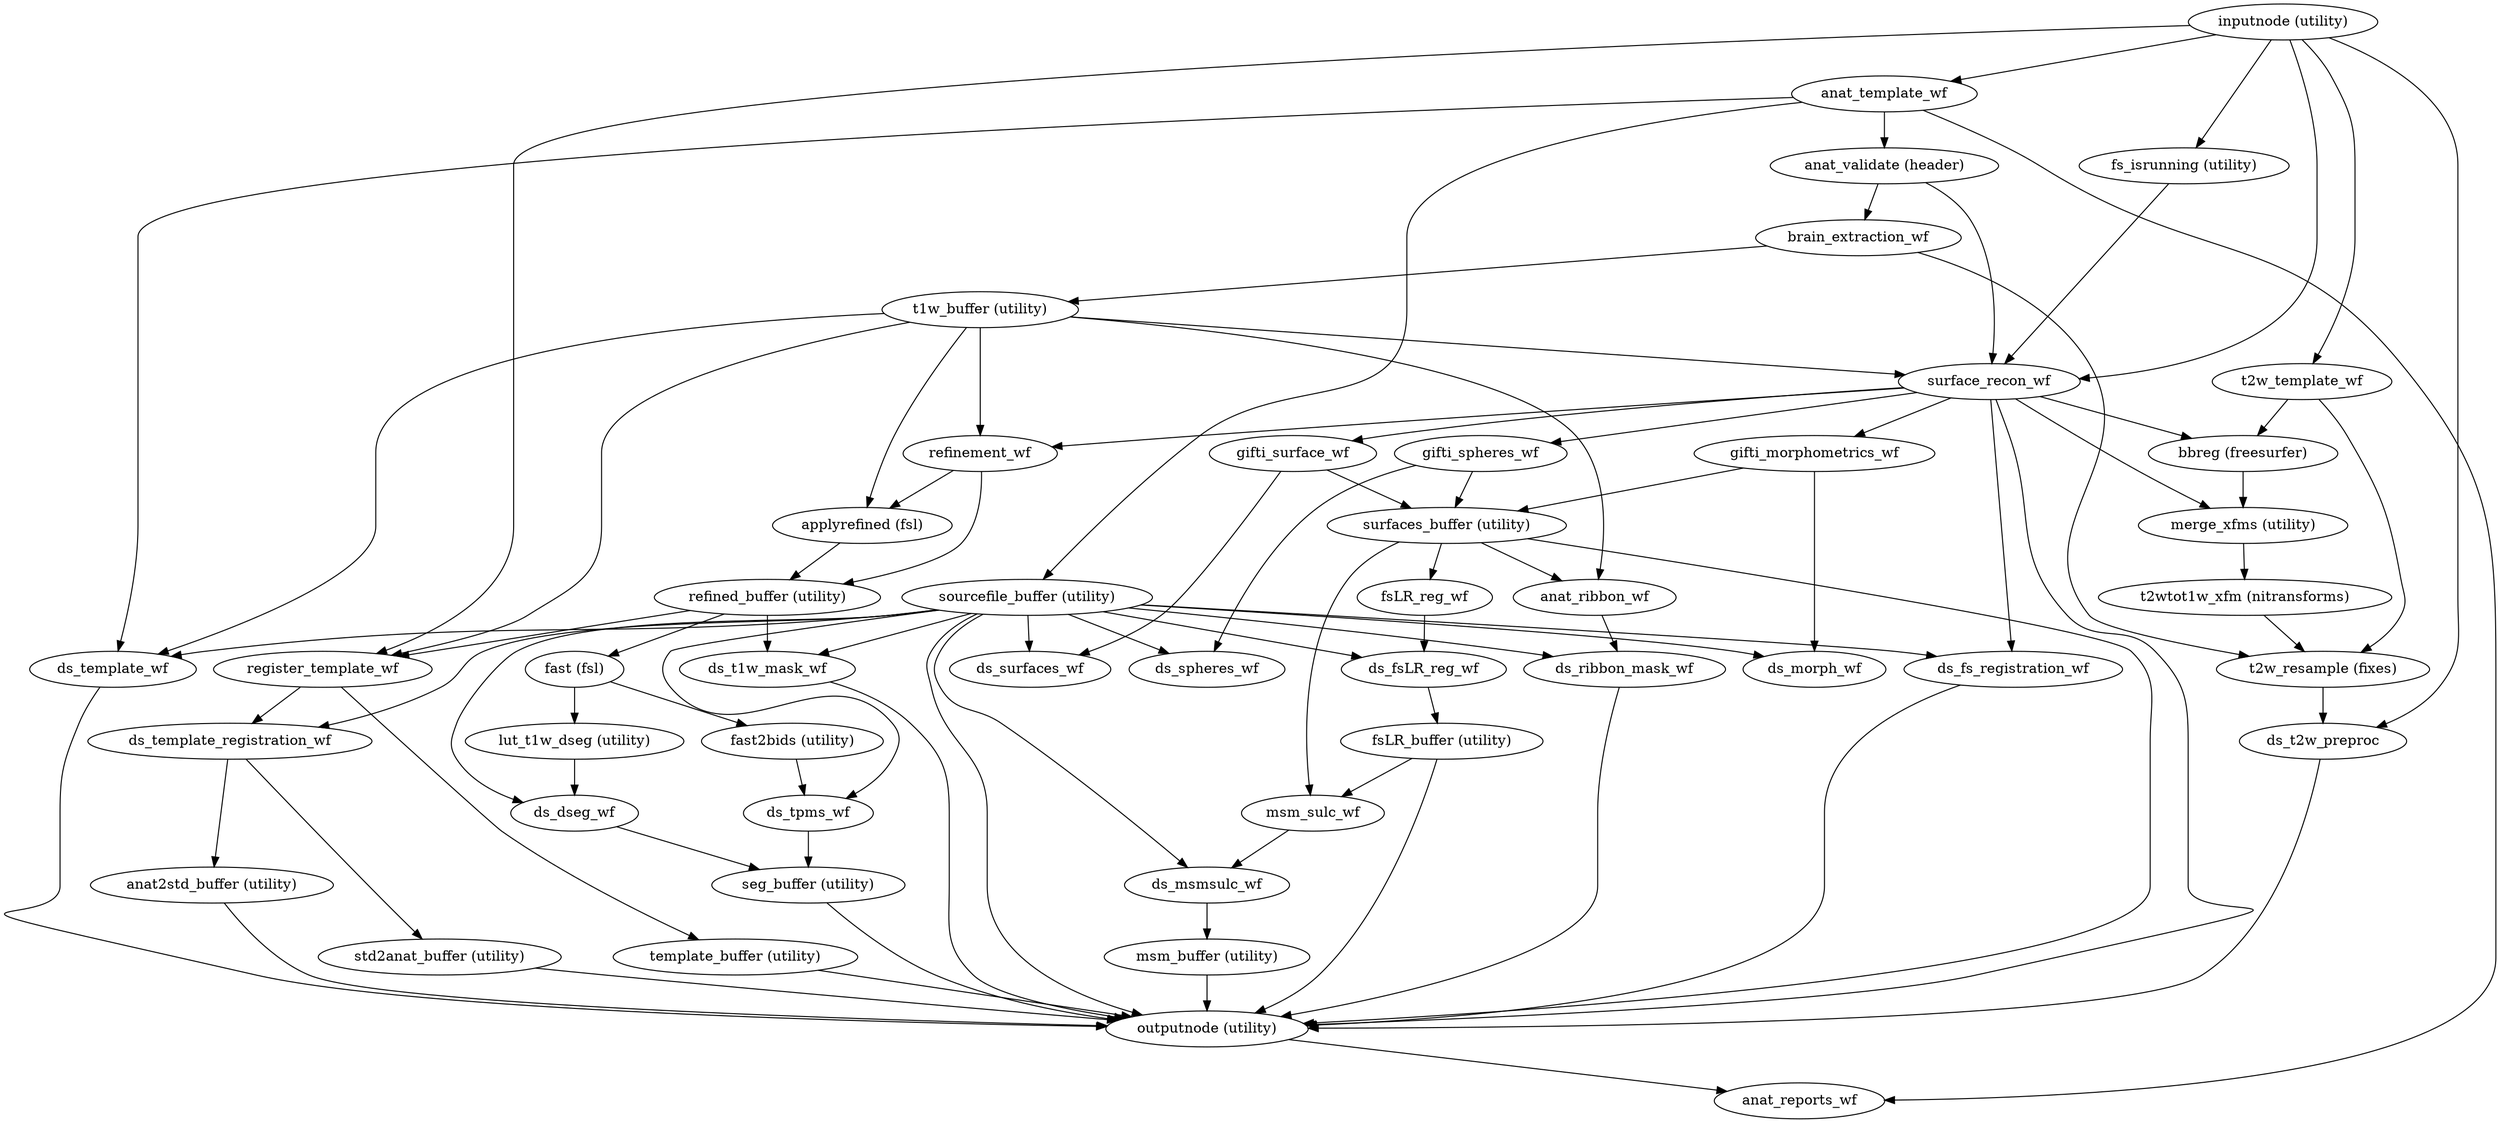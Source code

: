 strict digraph  {
"inputnode (utility)";
"anat_template_wf";
"register_template_wf";
"fs_isrunning (utility)";
"surface_recon_wf";
"t2w_template_wf";
"ds_t2w_preproc";
"seg_buffer (utility)";
"outputnode (utility)";
"anat_reports_wf";
"anat2std_buffer (utility)";
"std2anat_buffer (utility)";
"template_buffer (utility)";
"sourcefile_buffer (utility)";
"ds_template_wf";
"ds_t1w_mask_wf";
"ds_dseg_wf";
"ds_tpms_wf";
"ds_template_registration_wf";
"ds_fs_registration_wf";
"ds_surfaces_wf";
"ds_spheres_wf";
"ds_morph_wf";
"ds_ribbon_mask_wf";
"ds_fsLR_reg_wf";
"ds_msmsulc_wf";
"surfaces_buffer (utility)";
"anat_ribbon_wf";
"fsLR_reg_wf";
"msm_sulc_wf";
"fsLR_buffer (utility)";
"msm_buffer (utility)";
"anat_validate (header)";
"brain_extraction_wf";
"t1w_buffer (utility)";
"refinement_wf";
"applyrefined (fsl)";
"t2w_resample (fixes)";
"refined_buffer (utility)";
"fast (fsl)";
"lut_t1w_dseg (utility)";
"fast2bids (utility)";
"bbreg (freesurfer)";
"merge_xfms (utility)";
"gifti_surface_wf";
"gifti_spheres_wf";
"gifti_morphometrics_wf";
"t2wtot1w_xfm (nitransforms)";
"inputnode (utility)" -> "anat_template_wf";
"inputnode (utility)" -> "register_template_wf";
"inputnode (utility)" -> "fs_isrunning (utility)";
"inputnode (utility)" -> "surface_recon_wf";
"inputnode (utility)" -> "t2w_template_wf";
"inputnode (utility)" -> "ds_t2w_preproc";
"anat_template_wf" -> "anat_validate (header)";
"anat_template_wf" -> "sourcefile_buffer (utility)";
"anat_template_wf" -> "anat_reports_wf";
"anat_template_wf" -> "ds_template_wf";
"register_template_wf" -> "ds_template_registration_wf";
"register_template_wf" -> "template_buffer (utility)";
"fs_isrunning (utility)" -> "surface_recon_wf";
"surface_recon_wf" -> "outputnode (utility)";
"surface_recon_wf" -> "ds_fs_registration_wf";
"surface_recon_wf" -> "refinement_wf";
"surface_recon_wf" -> "bbreg (freesurfer)";
"surface_recon_wf" -> "merge_xfms (utility)";
"surface_recon_wf" -> "gifti_surface_wf";
"surface_recon_wf" -> "gifti_spheres_wf";
"surface_recon_wf" -> "gifti_morphometrics_wf";
"t2w_template_wf" -> "bbreg (freesurfer)";
"t2w_template_wf" -> "t2w_resample (fixes)";
"ds_t2w_preproc" -> "outputnode (utility)";
"seg_buffer (utility)" -> "outputnode (utility)";
"outputnode (utility)" -> "anat_reports_wf";
"anat2std_buffer (utility)" -> "outputnode (utility)";
"std2anat_buffer (utility)" -> "outputnode (utility)";
"template_buffer (utility)" -> "outputnode (utility)";
"sourcefile_buffer (utility)" -> "outputnode (utility)";
"sourcefile_buffer (utility)" -> "ds_template_wf";
"sourcefile_buffer (utility)" -> "ds_t1w_mask_wf";
"sourcefile_buffer (utility)" -> "ds_dseg_wf";
"sourcefile_buffer (utility)" -> "ds_tpms_wf";
"sourcefile_buffer (utility)" -> "ds_template_registration_wf";
"sourcefile_buffer (utility)" -> "ds_fs_registration_wf";
"sourcefile_buffer (utility)" -> "ds_surfaces_wf";
"sourcefile_buffer (utility)" -> "ds_spheres_wf";
"sourcefile_buffer (utility)" -> "ds_morph_wf";
"sourcefile_buffer (utility)" -> "ds_ribbon_mask_wf";
"sourcefile_buffer (utility)" -> "ds_fsLR_reg_wf";
"sourcefile_buffer (utility)" -> "ds_msmsulc_wf";
"ds_template_wf" -> "outputnode (utility)";
"ds_t1w_mask_wf" -> "outputnode (utility)";
"ds_dseg_wf" -> "seg_buffer (utility)";
"ds_tpms_wf" -> "seg_buffer (utility)";
"ds_template_registration_wf" -> "std2anat_buffer (utility)";
"ds_template_registration_wf" -> "anat2std_buffer (utility)";
"ds_fs_registration_wf" -> "outputnode (utility)";
"ds_ribbon_mask_wf" -> "outputnode (utility)";
"ds_fsLR_reg_wf" -> "fsLR_buffer (utility)";
"ds_msmsulc_wf" -> "msm_buffer (utility)";
"surfaces_buffer (utility)" -> "outputnode (utility)";
"surfaces_buffer (utility)" -> "anat_ribbon_wf";
"surfaces_buffer (utility)" -> "fsLR_reg_wf";
"surfaces_buffer (utility)" -> "msm_sulc_wf";
"anat_ribbon_wf" -> "ds_ribbon_mask_wf";
"fsLR_reg_wf" -> "ds_fsLR_reg_wf";
"msm_sulc_wf" -> "ds_msmsulc_wf";
"fsLR_buffer (utility)" -> "outputnode (utility)";
"fsLR_buffer (utility)" -> "msm_sulc_wf";
"msm_buffer (utility)" -> "outputnode (utility)";
"anat_validate (header)" -> "brain_extraction_wf";
"anat_validate (header)" -> "surface_recon_wf";
"brain_extraction_wf" -> "t1w_buffer (utility)";
"brain_extraction_wf" -> "t2w_resample (fixes)";
"t1w_buffer (utility)" -> "ds_template_wf";
"t1w_buffer (utility)" -> "register_template_wf";
"t1w_buffer (utility)" -> "surface_recon_wf";
"t1w_buffer (utility)" -> "refinement_wf";
"t1w_buffer (utility)" -> "applyrefined (fsl)";
"t1w_buffer (utility)" -> "anat_ribbon_wf";
"refinement_wf" -> "applyrefined (fsl)";
"refinement_wf" -> "refined_buffer (utility)";
"applyrefined (fsl)" -> "refined_buffer (utility)";
"t2w_resample (fixes)" -> "ds_t2w_preproc";
"refined_buffer (utility)" -> "ds_t1w_mask_wf";
"refined_buffer (utility)" -> "fast (fsl)";
"refined_buffer (utility)" -> "register_template_wf";
"fast (fsl)" -> "lut_t1w_dseg (utility)";
"fast (fsl)" -> "fast2bids (utility)";
"lut_t1w_dseg (utility)" -> "ds_dseg_wf";
"fast2bids (utility)" -> "ds_tpms_wf";
"bbreg (freesurfer)" -> "merge_xfms (utility)";
"merge_xfms (utility)" -> "t2wtot1w_xfm (nitransforms)";
"gifti_surface_wf" -> "surfaces_buffer (utility)";
"gifti_surface_wf" -> "ds_surfaces_wf";
"gifti_spheres_wf" -> "surfaces_buffer (utility)";
"gifti_spheres_wf" -> "ds_spheres_wf";
"gifti_morphometrics_wf" -> "surfaces_buffer (utility)";
"gifti_morphometrics_wf" -> "ds_morph_wf";
"t2wtot1w_xfm (nitransforms)" -> "t2w_resample (fixes)";
}
